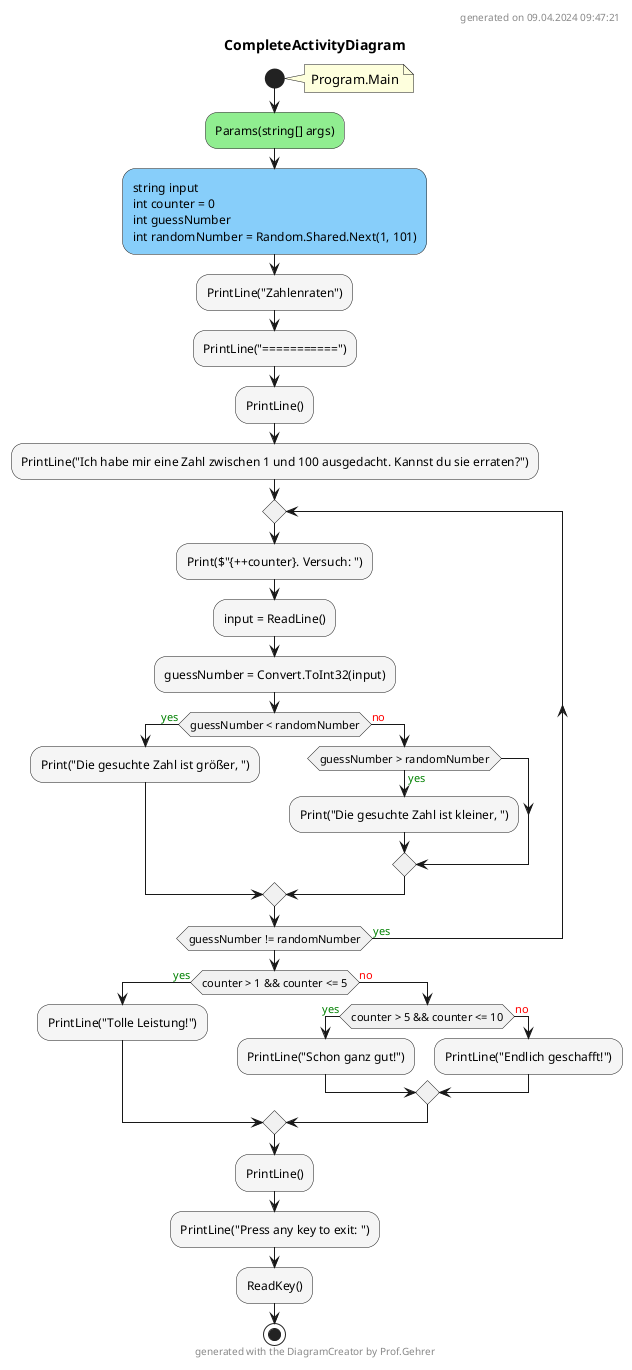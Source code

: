 @startuml CompleteActivityDiagram
header
generated on 09.04.2024 09:47:21
end header
title CompleteActivityDiagram
start
note right:  Program.Main
#LightGreen:Params(string[] args);
#LightSkyBlue:string input\nint counter = 0\nint guessNumber\nint randomNumber = Random.Shared.Next(1, 101);
#WhiteSmoke:PrintLine("Zahlenraten");
#WhiteSmoke:PrintLine("===========");
#WhiteSmoke:PrintLine();
#WhiteSmoke:PrintLine("Ich habe mir eine Zahl zwischen 1 und 100 ausgedacht. Kannst du sie erraten?");
repeat
        #WhiteSmoke:Print($"{++counter}. Versuch: ");
        #WhiteSmoke:input = ReadLine();
        #WhiteSmoke:guessNumber = Convert.ToInt32(input);
        if (guessNumber < randomNumber) then (<color:green>yes)
                #WhiteSmoke:Print("Die gesuchte Zahl ist größer, ");
            else (<color:red>no)
                if (guessNumber > randomNumber) then (<color:green>yes)
                        #WhiteSmoke:Print("Die gesuchte Zahl ist kleiner, ");
                endif
        endif
repeat while (guessNumber != randomNumber) is (<color:green>yes)
if (counter > 1 && counter <= 5) then (<color:green>yes)
        #WhiteSmoke:PrintLine("Tolle Leistung!");
    else (<color:red>no)
        if (counter > 5 && counter <= 10) then (<color:green>yes)
                #WhiteSmoke:PrintLine("Schon ganz gut!");
            else (<color:red>no)
                    #WhiteSmoke:PrintLine("Endlich geschafft!");
        endif
endif
#WhiteSmoke:PrintLine();
#WhiteSmoke:PrintLine("Press any key to exit: ");
#WhiteSmoke:ReadKey();
stop
footer
generated with the DiagramCreator by Prof.Gehrer
end footer
@enduml
